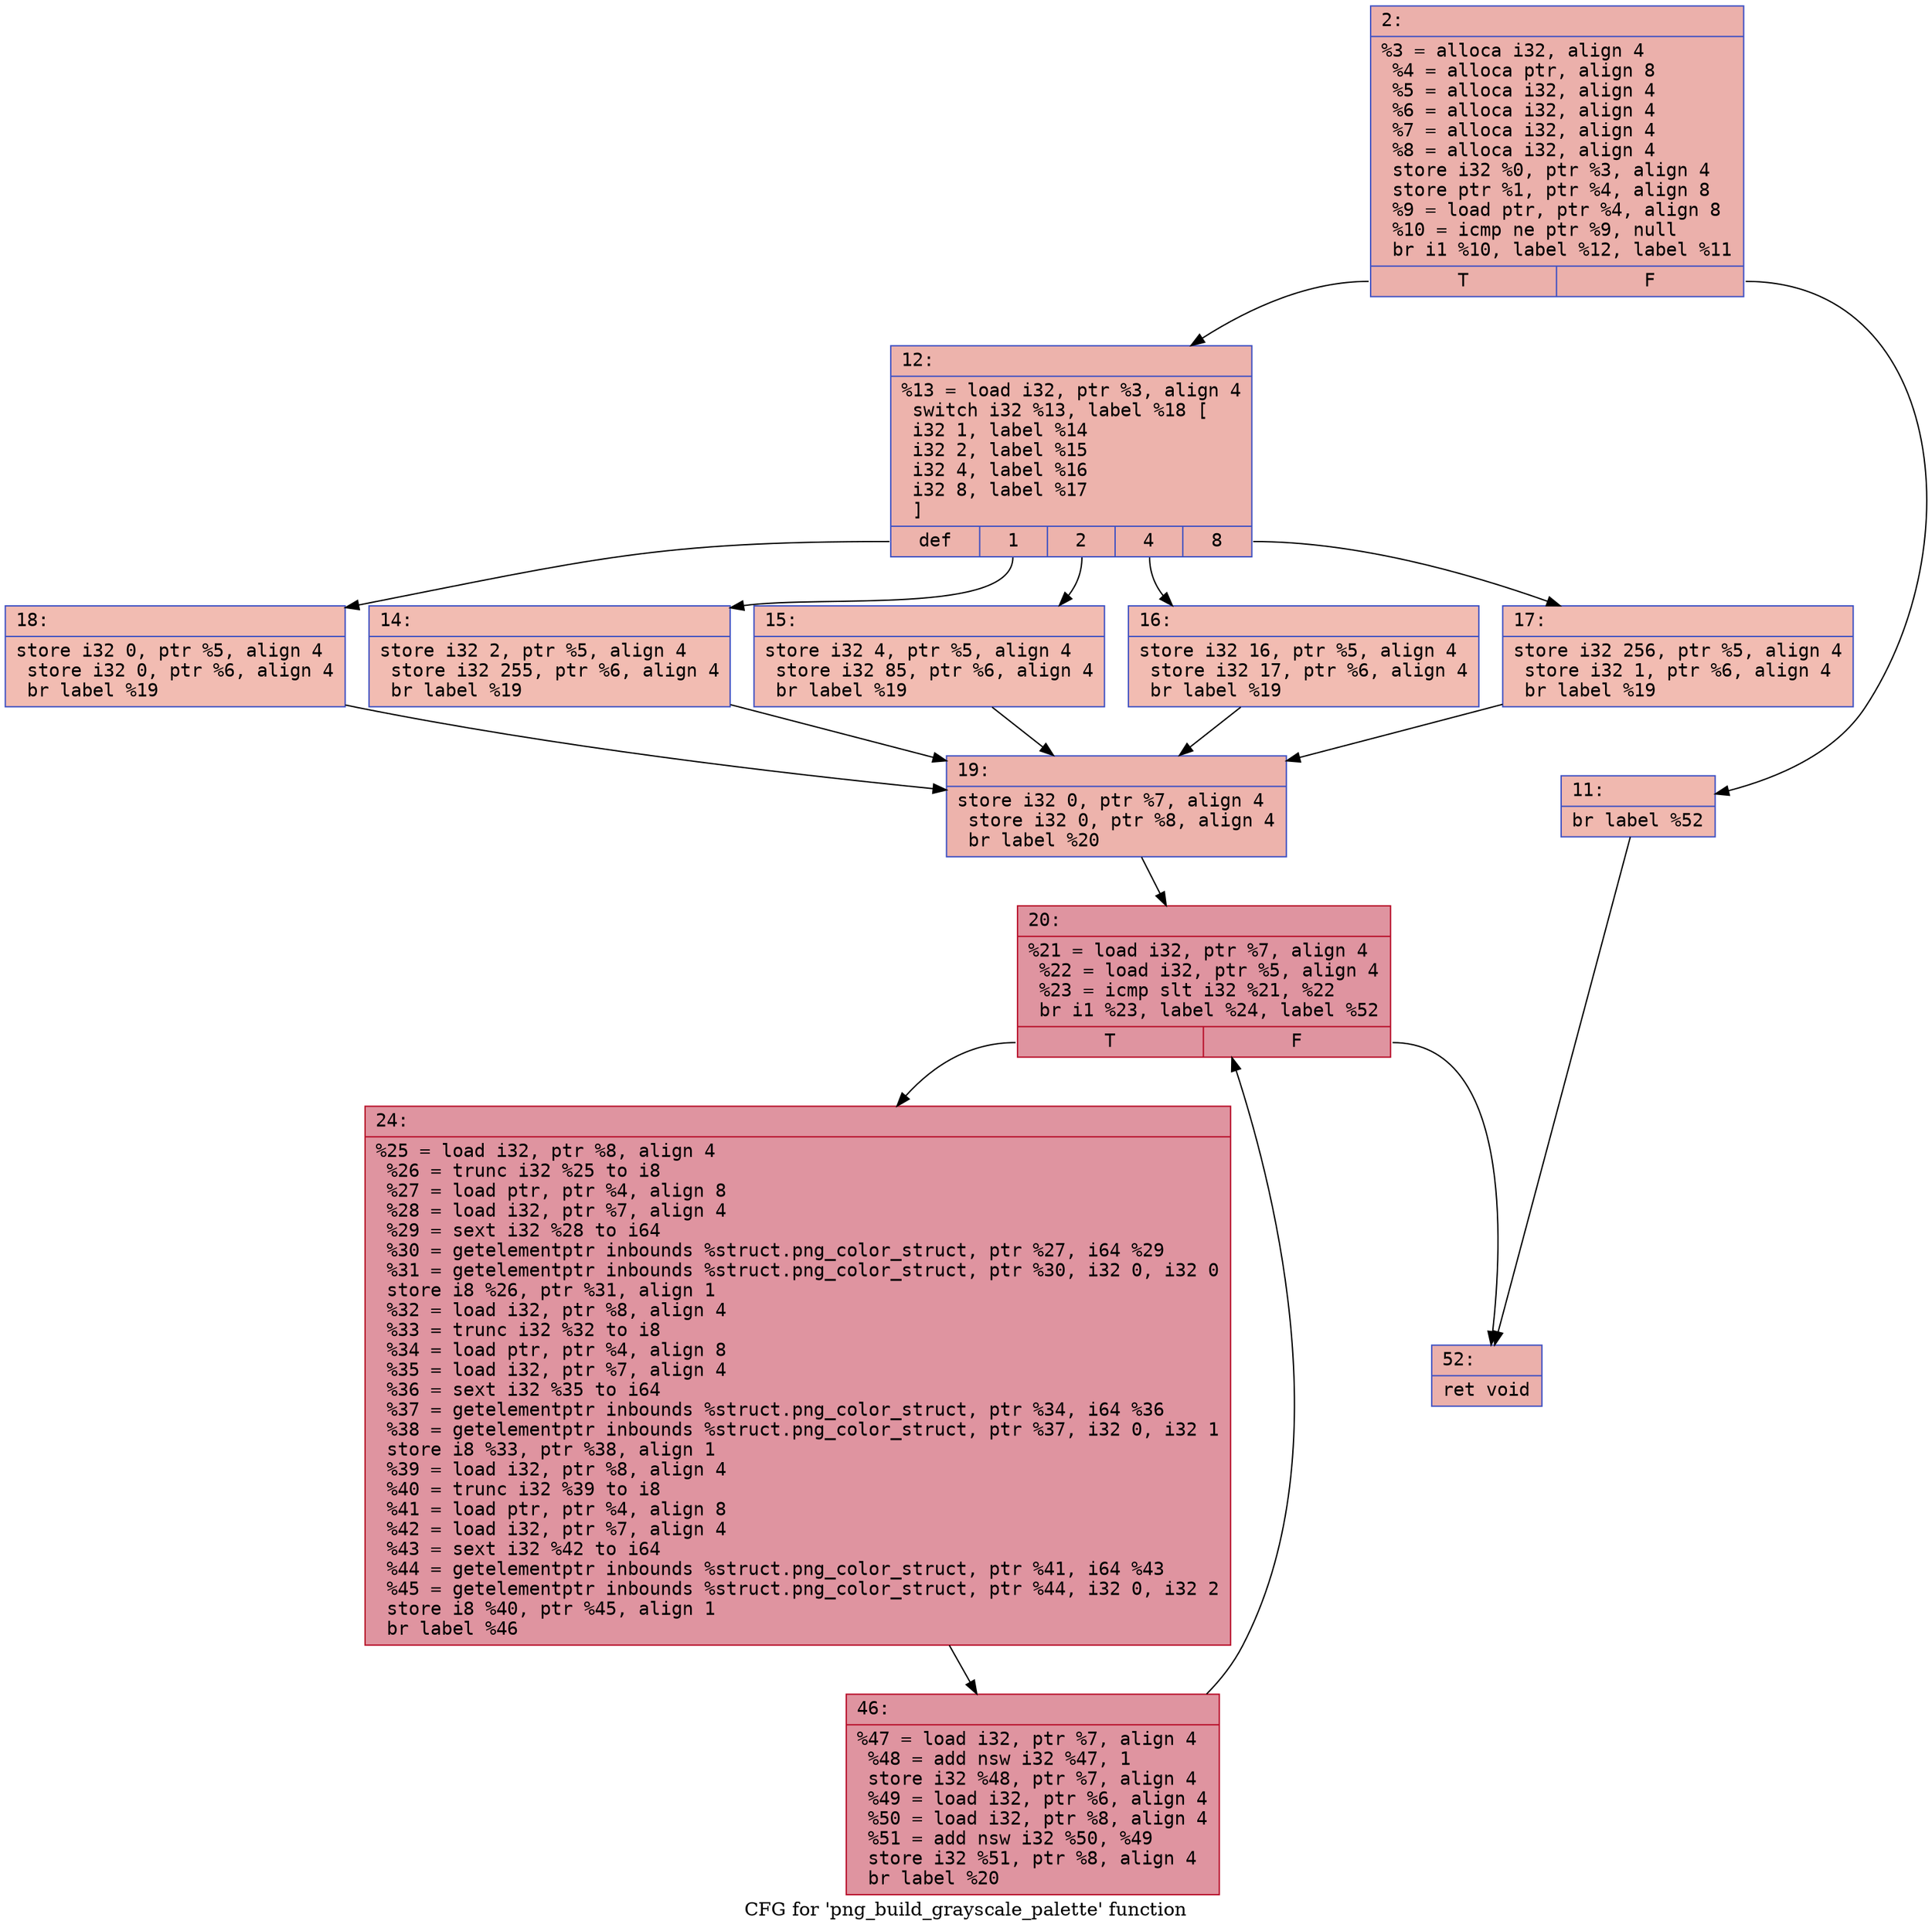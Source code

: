 digraph "CFG for 'png_build_grayscale_palette' function" {
	label="CFG for 'png_build_grayscale_palette' function";

	Node0x600000da4050 [shape=record,color="#3d50c3ff", style=filled, fillcolor="#d24b4070" fontname="Courier",label="{2:\l|  %3 = alloca i32, align 4\l  %4 = alloca ptr, align 8\l  %5 = alloca i32, align 4\l  %6 = alloca i32, align 4\l  %7 = alloca i32, align 4\l  %8 = alloca i32, align 4\l  store i32 %0, ptr %3, align 4\l  store ptr %1, ptr %4, align 8\l  %9 = load ptr, ptr %4, align 8\l  %10 = icmp ne ptr %9, null\l  br i1 %10, label %12, label %11\l|{<s0>T|<s1>F}}"];
	Node0x600000da4050:s0 -> Node0x600000da40f0[tooltip="2 -> 12\nProbability 62.50%" ];
	Node0x600000da4050:s1 -> Node0x600000da40a0[tooltip="2 -> 11\nProbability 37.50%" ];
	Node0x600000da40a0 [shape=record,color="#3d50c3ff", style=filled, fillcolor="#dc5d4a70" fontname="Courier",label="{11:\l|  br label %52\l}"];
	Node0x600000da40a0 -> Node0x600000da4410[tooltip="11 -> 52\nProbability 100.00%" ];
	Node0x600000da40f0 [shape=record,color="#3d50c3ff", style=filled, fillcolor="#d6524470" fontname="Courier",label="{12:\l|  %13 = load i32, ptr %3, align 4\l  switch i32 %13, label %18 [\l    i32 1, label %14\l    i32 2, label %15\l    i32 4, label %16\l    i32 8, label %17\l  ]\l|{<s0>def|<s1>1|<s2>2|<s3>4|<s4>8}}"];
	Node0x600000da40f0:s0 -> Node0x600000da4280[tooltip="12 -> 18\nProbability 20.00%" ];
	Node0x600000da40f0:s1 -> Node0x600000da4140[tooltip="12 -> 14\nProbability 20.00%" ];
	Node0x600000da40f0:s2 -> Node0x600000da4190[tooltip="12 -> 15\nProbability 20.00%" ];
	Node0x600000da40f0:s3 -> Node0x600000da41e0[tooltip="12 -> 16\nProbability 20.00%" ];
	Node0x600000da40f0:s4 -> Node0x600000da4230[tooltip="12 -> 17\nProbability 20.00%" ];
	Node0x600000da4140 [shape=record,color="#3d50c3ff", style=filled, fillcolor="#e1675170" fontname="Courier",label="{14:\l|  store i32 2, ptr %5, align 4\l  store i32 255, ptr %6, align 4\l  br label %19\l}"];
	Node0x600000da4140 -> Node0x600000da42d0[tooltip="14 -> 19\nProbability 100.00%" ];
	Node0x600000da4190 [shape=record,color="#3d50c3ff", style=filled, fillcolor="#e1675170" fontname="Courier",label="{15:\l|  store i32 4, ptr %5, align 4\l  store i32 85, ptr %6, align 4\l  br label %19\l}"];
	Node0x600000da4190 -> Node0x600000da42d0[tooltip="15 -> 19\nProbability 100.00%" ];
	Node0x600000da41e0 [shape=record,color="#3d50c3ff", style=filled, fillcolor="#e1675170" fontname="Courier",label="{16:\l|  store i32 16, ptr %5, align 4\l  store i32 17, ptr %6, align 4\l  br label %19\l}"];
	Node0x600000da41e0 -> Node0x600000da42d0[tooltip="16 -> 19\nProbability 100.00%" ];
	Node0x600000da4230 [shape=record,color="#3d50c3ff", style=filled, fillcolor="#e1675170" fontname="Courier",label="{17:\l|  store i32 256, ptr %5, align 4\l  store i32 1, ptr %6, align 4\l  br label %19\l}"];
	Node0x600000da4230 -> Node0x600000da42d0[tooltip="17 -> 19\nProbability 100.00%" ];
	Node0x600000da4280 [shape=record,color="#3d50c3ff", style=filled, fillcolor="#e1675170" fontname="Courier",label="{18:\l|  store i32 0, ptr %5, align 4\l  store i32 0, ptr %6, align 4\l  br label %19\l}"];
	Node0x600000da4280 -> Node0x600000da42d0[tooltip="18 -> 19\nProbability 100.00%" ];
	Node0x600000da42d0 [shape=record,color="#3d50c3ff", style=filled, fillcolor="#d6524470" fontname="Courier",label="{19:\l|  store i32 0, ptr %7, align 4\l  store i32 0, ptr %8, align 4\l  br label %20\l}"];
	Node0x600000da42d0 -> Node0x600000da4320[tooltip="19 -> 20\nProbability 100.00%" ];
	Node0x600000da4320 [shape=record,color="#b70d28ff", style=filled, fillcolor="#b70d2870" fontname="Courier",label="{20:\l|  %21 = load i32, ptr %7, align 4\l  %22 = load i32, ptr %5, align 4\l  %23 = icmp slt i32 %21, %22\l  br i1 %23, label %24, label %52\l|{<s0>T|<s1>F}}"];
	Node0x600000da4320:s0 -> Node0x600000da4370[tooltip="20 -> 24\nProbability 96.88%" ];
	Node0x600000da4320:s1 -> Node0x600000da4410[tooltip="20 -> 52\nProbability 3.12%" ];
	Node0x600000da4370 [shape=record,color="#b70d28ff", style=filled, fillcolor="#b70d2870" fontname="Courier",label="{24:\l|  %25 = load i32, ptr %8, align 4\l  %26 = trunc i32 %25 to i8\l  %27 = load ptr, ptr %4, align 8\l  %28 = load i32, ptr %7, align 4\l  %29 = sext i32 %28 to i64\l  %30 = getelementptr inbounds %struct.png_color_struct, ptr %27, i64 %29\l  %31 = getelementptr inbounds %struct.png_color_struct, ptr %30, i32 0, i32 0\l  store i8 %26, ptr %31, align 1\l  %32 = load i32, ptr %8, align 4\l  %33 = trunc i32 %32 to i8\l  %34 = load ptr, ptr %4, align 8\l  %35 = load i32, ptr %7, align 4\l  %36 = sext i32 %35 to i64\l  %37 = getelementptr inbounds %struct.png_color_struct, ptr %34, i64 %36\l  %38 = getelementptr inbounds %struct.png_color_struct, ptr %37, i32 0, i32 1\l  store i8 %33, ptr %38, align 1\l  %39 = load i32, ptr %8, align 4\l  %40 = trunc i32 %39 to i8\l  %41 = load ptr, ptr %4, align 8\l  %42 = load i32, ptr %7, align 4\l  %43 = sext i32 %42 to i64\l  %44 = getelementptr inbounds %struct.png_color_struct, ptr %41, i64 %43\l  %45 = getelementptr inbounds %struct.png_color_struct, ptr %44, i32 0, i32 2\l  store i8 %40, ptr %45, align 1\l  br label %46\l}"];
	Node0x600000da4370 -> Node0x600000da43c0[tooltip="24 -> 46\nProbability 100.00%" ];
	Node0x600000da43c0 [shape=record,color="#b70d28ff", style=filled, fillcolor="#b70d2870" fontname="Courier",label="{46:\l|  %47 = load i32, ptr %7, align 4\l  %48 = add nsw i32 %47, 1\l  store i32 %48, ptr %7, align 4\l  %49 = load i32, ptr %6, align 4\l  %50 = load i32, ptr %8, align 4\l  %51 = add nsw i32 %50, %49\l  store i32 %51, ptr %8, align 4\l  br label %20\l}"];
	Node0x600000da43c0 -> Node0x600000da4320[tooltip="46 -> 20\nProbability 100.00%" ];
	Node0x600000da4410 [shape=record,color="#3d50c3ff", style=filled, fillcolor="#d24b4070" fontname="Courier",label="{52:\l|  ret void\l}"];
}
